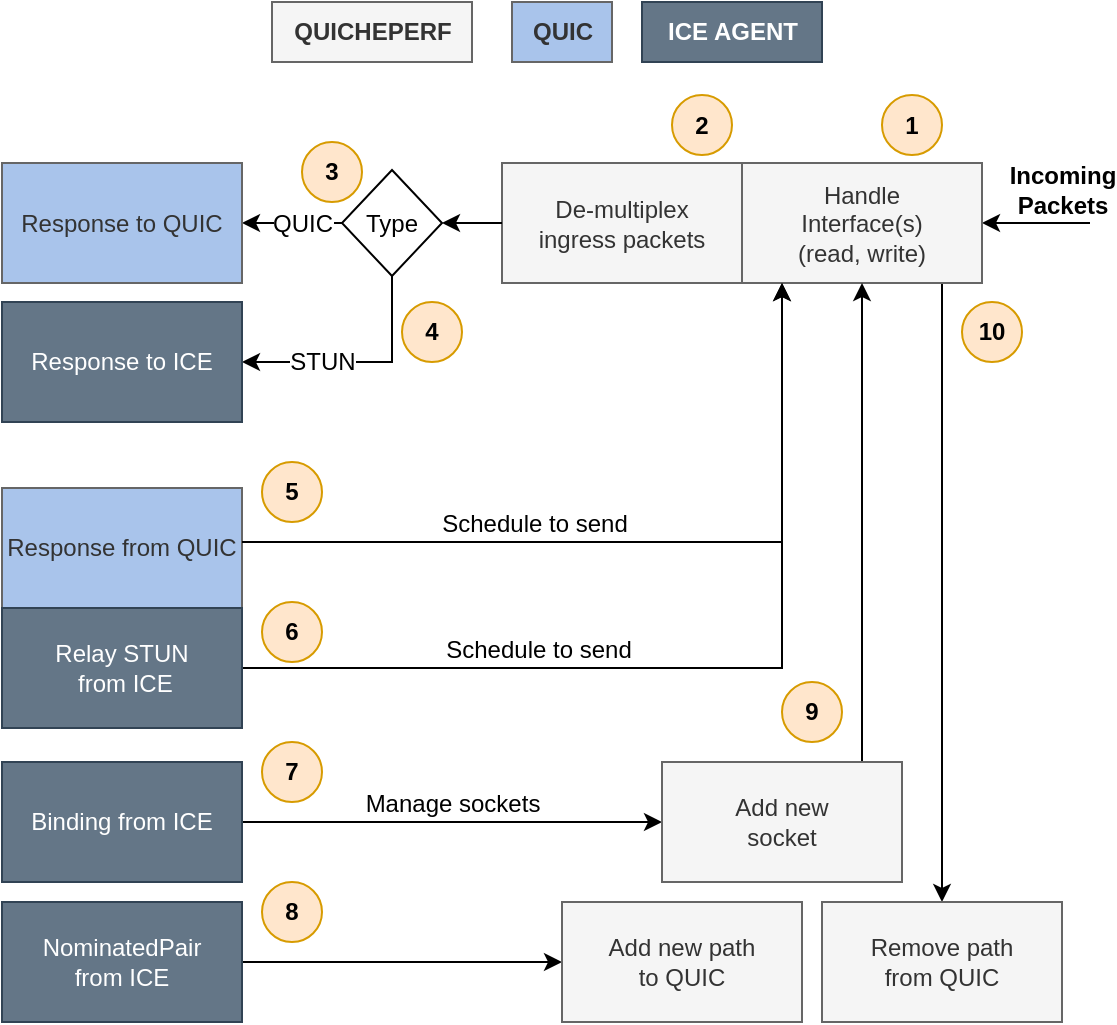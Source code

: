 <mxfile version="24.4.8" type="device">
  <diagram name="Page-1" id="0gJbcg0XPNFQ-sTSEnto">
    <mxGraphModel dx="1689" dy="444" grid="1" gridSize="10" guides="1" tooltips="1" connect="1" arrows="1" fold="1" page="1" pageScale="1" pageWidth="850" pageHeight="1100" math="0" shadow="0">
      <root>
        <mxCell id="0" />
        <mxCell id="1" parent="0" />
        <mxCell id="5U8ytU4bZrLR5_oLVIPA-13" value="&lt;div&gt;Incoming&lt;/div&gt;&lt;div&gt;Packets&lt;br&gt;&lt;/div&gt;" style="edgeStyle=orthogonalEdgeStyle;rounded=0;orthogonalLoop=1;jettySize=auto;html=1;startArrow=classic;startFill=1;fontStyle=1;fontSize=12;verticalAlign=bottom;endArrow=none;endFill=0;labelPosition=center;verticalLabelPosition=top;align=center;" edge="1" parent="1" source="5U8ytU4bZrLR5_oLVIPA-4">
          <mxGeometry x="0.487" relative="1" as="geometry">
            <mxPoint x="414" y="190.5" as="targetPoint" />
            <mxPoint as="offset" />
          </mxGeometry>
        </mxCell>
        <mxCell id="5U8ytU4bZrLR5_oLVIPA-64" style="edgeStyle=orthogonalEdgeStyle;rounded=0;orthogonalLoop=1;jettySize=auto;html=1;" edge="1" parent="1" source="5U8ytU4bZrLR5_oLVIPA-4" target="5U8ytU4bZrLR5_oLVIPA-47">
          <mxGeometry relative="1" as="geometry">
            <Array as="points">
              <mxPoint x="340" y="300" />
              <mxPoint x="340" y="300" />
            </Array>
          </mxGeometry>
        </mxCell>
        <mxCell id="5U8ytU4bZrLR5_oLVIPA-4" value="Handle&lt;br&gt;&lt;div&gt;Interface(s)&lt;/div&gt;&lt;div&gt;(read, write)&lt;br&gt;&lt;/div&gt;" style="rounded=0;whiteSpace=wrap;html=1;fillColor=#f5f5f5;fontColor=#333333;strokeColor=#666666;" vertex="1" parent="1">
          <mxGeometry x="240" y="160.5" width="120" height="60" as="geometry" />
        </mxCell>
        <mxCell id="5U8ytU4bZrLR5_oLVIPA-20" value="1" style="ellipse;whiteSpace=wrap;html=1;aspect=fixed;fontSize=12;fontStyle=1;fillColor=#ffe6cc;strokeColor=#d79b00;" vertex="1" parent="1">
          <mxGeometry x="310" y="126.5" width="30" height="30" as="geometry" />
        </mxCell>
        <mxCell id="5U8ytU4bZrLR5_oLVIPA-21" value="QUICHEPERF" style="text;html=1;align=center;verticalAlign=middle;resizable=0;points=[];autosize=1;strokeColor=#666666;fillColor=#f5f5f5;fontStyle=1;fontColor=#333333;" vertex="1" parent="1">
          <mxGeometry x="5" y="80" width="100" height="30" as="geometry" />
        </mxCell>
        <mxCell id="5U8ytU4bZrLR5_oLVIPA-26" value="STUN" style="edgeStyle=orthogonalEdgeStyle;rounded=0;orthogonalLoop=1;jettySize=auto;html=1;verticalAlign=middle;horizontal=1;fontSize=12;" edge="1" parent="1" source="5U8ytU4bZrLR5_oLVIPA-38" target="5U8ytU4bZrLR5_oLVIPA-24">
          <mxGeometry x="0.322" relative="1" as="geometry">
            <mxPoint x="90.0" y="207" as="targetPoint" />
            <Array as="points">
              <mxPoint x="65" y="260" />
            </Array>
            <mxPoint as="offset" />
          </mxGeometry>
        </mxCell>
        <mxCell id="5U8ytU4bZrLR5_oLVIPA-29" value="QUIC" style="edgeStyle=orthogonalEdgeStyle;rounded=0;orthogonalLoop=1;jettySize=auto;html=1;fontSize=12;" edge="1" parent="1" source="5U8ytU4bZrLR5_oLVIPA-38" target="5U8ytU4bZrLR5_oLVIPA-28">
          <mxGeometry x="-0.199" relative="1" as="geometry">
            <mxPoint x="-30" y="200" as="targetPoint" />
            <Array as="points">
              <mxPoint x="10" y="190" />
              <mxPoint x="10" y="190" />
            </Array>
            <mxPoint as="offset" />
          </mxGeometry>
        </mxCell>
        <mxCell id="5U8ytU4bZrLR5_oLVIPA-22" value="&lt;div&gt;De-multiplex&lt;/div&gt;&lt;div&gt;ingress packets&lt;br&gt;&lt;/div&gt;" style="rounded=0;whiteSpace=wrap;html=1;fillColor=#f5f5f5;fontColor=#333333;strokeColor=#666666;" vertex="1" parent="1">
          <mxGeometry x="120" y="160.5" width="120" height="60" as="geometry" />
        </mxCell>
        <mxCell id="5U8ytU4bZrLR5_oLVIPA-23" value="2" style="ellipse;whiteSpace=wrap;html=1;aspect=fixed;fontSize=12;fontStyle=1;fillColor=#ffe6cc;strokeColor=#d79b00;" vertex="1" parent="1">
          <mxGeometry x="205" y="126.5" width="30" height="30" as="geometry" />
        </mxCell>
        <mxCell id="5U8ytU4bZrLR5_oLVIPA-24" value="Response to ICE" style="rounded=0;whiteSpace=wrap;html=1;fillColor=#647687;fontColor=#ffffff;strokeColor=#314354;" vertex="1" parent="1">
          <mxGeometry x="-130" y="230" width="120" height="60" as="geometry" />
        </mxCell>
        <mxCell id="5U8ytU4bZrLR5_oLVIPA-28" value="Response to QUIC" style="rounded=0;whiteSpace=wrap;html=1;fillColor=#A9C4EB;fontColor=#333333;strokeColor=#666666;" vertex="1" parent="1">
          <mxGeometry x="-130" y="160.5" width="120" height="60" as="geometry" />
        </mxCell>
        <mxCell id="5U8ytU4bZrLR5_oLVIPA-31" value="Response from QUIC" style="rounded=0;whiteSpace=wrap;html=1;fillColor=#A9C4EB;fontColor=#333333;strokeColor=#666666;" vertex="1" parent="1">
          <mxGeometry x="-130" y="323" width="120" height="60" as="geometry" />
        </mxCell>
        <mxCell id="5U8ytU4bZrLR5_oLVIPA-33" value="6" style="ellipse;whiteSpace=wrap;html=1;aspect=fixed;fontSize=12;fontStyle=1;fillColor=#ffe6cc;strokeColor=#d79b00;" vertex="1" parent="1">
          <mxGeometry y="380" width="30" height="30" as="geometry" />
        </mxCell>
        <mxCell id="5U8ytU4bZrLR5_oLVIPA-39" value="" style="edgeStyle=orthogonalEdgeStyle;rounded=0;orthogonalLoop=1;jettySize=auto;html=1;" edge="1" parent="1" source="5U8ytU4bZrLR5_oLVIPA-22" target="5U8ytU4bZrLR5_oLVIPA-38">
          <mxGeometry relative="1" as="geometry">
            <mxPoint x="120" y="190.5" as="sourcePoint" />
            <mxPoint x="120" y="456.5" as="targetPoint" />
            <Array as="points" />
          </mxGeometry>
        </mxCell>
        <mxCell id="5U8ytU4bZrLR5_oLVIPA-38" value="Type" style="rhombus;whiteSpace=wrap;html=1;" vertex="1" parent="1">
          <mxGeometry x="40" y="164" width="50" height="53" as="geometry" />
        </mxCell>
        <mxCell id="5U8ytU4bZrLR5_oLVIPA-60" value="Manage sockets" style="edgeStyle=orthogonalEdgeStyle;rounded=0;orthogonalLoop=1;jettySize=auto;html=1;fontSize=12;verticalAlign=bottom;" edge="1" parent="1" source="5U8ytU4bZrLR5_oLVIPA-41" target="5U8ytU4bZrLR5_oLVIPA-51">
          <mxGeometry relative="1" as="geometry" />
        </mxCell>
        <mxCell id="5U8ytU4bZrLR5_oLVIPA-41" value="Binding from ICE" style="rounded=0;whiteSpace=wrap;html=1;fillColor=#647687;fontColor=#ffffff;strokeColor=#314354;" vertex="1" parent="1">
          <mxGeometry x="-130" y="460" width="120" height="60" as="geometry" />
        </mxCell>
        <mxCell id="5U8ytU4bZrLR5_oLVIPA-44" value="Schedule to send" style="edgeStyle=orthogonalEdgeStyle;rounded=0;orthogonalLoop=1;jettySize=auto;html=1;fontSize=12;verticalAlign=bottom;" edge="1" parent="1" source="5U8ytU4bZrLR5_oLVIPA-42" target="5U8ytU4bZrLR5_oLVIPA-4">
          <mxGeometry x="-0.363" relative="1" as="geometry">
            <Array as="points">
              <mxPoint x="260" y="413" />
            </Array>
            <mxPoint as="offset" />
          </mxGeometry>
        </mxCell>
        <mxCell id="5U8ytU4bZrLR5_oLVIPA-42" value="&lt;div&gt;Relay STUN&lt;/div&gt;&lt;div&gt;&amp;nbsp;from ICE&lt;/div&gt;" style="rounded=0;whiteSpace=wrap;html=1;fillColor=#647687;fontColor=#ffffff;strokeColor=#314354;" vertex="1" parent="1">
          <mxGeometry x="-130" y="383" width="120" height="60" as="geometry" />
        </mxCell>
        <mxCell id="5U8ytU4bZrLR5_oLVIPA-53" style="edgeStyle=orthogonalEdgeStyle;rounded=0;orthogonalLoop=1;jettySize=auto;html=1;" edge="1" parent="1" source="5U8ytU4bZrLR5_oLVIPA-43" target="5U8ytU4bZrLR5_oLVIPA-46">
          <mxGeometry relative="1" as="geometry">
            <Array as="points" />
          </mxGeometry>
        </mxCell>
        <mxCell id="5U8ytU4bZrLR5_oLVIPA-43" value="&lt;div&gt;NominatedPair&lt;/div&gt;&lt;div&gt;from ICE&lt;br&gt;&lt;/div&gt;" style="rounded=0;whiteSpace=wrap;html=1;fillColor=#647687;fontColor=#ffffff;strokeColor=#314354;" vertex="1" parent="1">
          <mxGeometry x="-130" y="530" width="120" height="60" as="geometry" />
        </mxCell>
        <mxCell id="5U8ytU4bZrLR5_oLVIPA-36" value="&lt;div style=&quot;font-size: 12px;&quot;&gt;Schedule to send&lt;br style=&quot;font-size: 12px;&quot;&gt;&lt;/div&gt;" style="edgeStyle=orthogonalEdgeStyle;rounded=0;orthogonalLoop=1;jettySize=auto;html=1;labelPosition=center;verticalLabelPosition=middle;align=center;verticalAlign=bottom;fontSize=12;horizontal=1;" edge="1" parent="1" source="5U8ytU4bZrLR5_oLVIPA-31" target="5U8ytU4bZrLR5_oLVIPA-4">
          <mxGeometry x="-0.272" relative="1" as="geometry">
            <mxPoint x="220" y="364" as="sourcePoint" />
            <mxPoint x="300" y="314" as="targetPoint" />
            <Array as="points">
              <mxPoint x="260" y="350" />
            </Array>
            <mxPoint as="offset" />
          </mxGeometry>
        </mxCell>
        <mxCell id="5U8ytU4bZrLR5_oLVIPA-46" value="&lt;div&gt;Add new path&lt;/div&gt;&lt;div&gt;to QUIC&lt;br&gt;&lt;/div&gt;" style="rounded=0;whiteSpace=wrap;html=1;fillColor=#f5f5f5;fontColor=#333333;strokeColor=#666666;" vertex="1" parent="1">
          <mxGeometry x="150" y="530" width="120" height="60" as="geometry" />
        </mxCell>
        <mxCell id="5U8ytU4bZrLR5_oLVIPA-47" value="&lt;div&gt;Remove path&lt;/div&gt;&lt;div&gt;from QUIC&lt;br&gt;&lt;/div&gt;" style="whiteSpace=wrap;html=1;fillColor=#f5f5f5;fontColor=#333333;strokeColor=#666666;" vertex="1" parent="1">
          <mxGeometry x="280" y="530" width="120" height="60" as="geometry" />
        </mxCell>
        <mxCell id="5U8ytU4bZrLR5_oLVIPA-52" style="edgeStyle=orthogonalEdgeStyle;rounded=0;orthogonalLoop=1;jettySize=auto;html=1;" edge="1" parent="1" source="5U8ytU4bZrLR5_oLVIPA-51" target="5U8ytU4bZrLR5_oLVIPA-4">
          <mxGeometry relative="1" as="geometry">
            <Array as="points">
              <mxPoint x="300" y="340" />
              <mxPoint x="300" y="340" />
            </Array>
          </mxGeometry>
        </mxCell>
        <mxCell id="5U8ytU4bZrLR5_oLVIPA-51" value="&lt;div&gt;Add new&lt;/div&gt;&lt;div&gt;socket&lt;br&gt;&lt;/div&gt;" style="whiteSpace=wrap;html=1;fillColor=#f5f5f5;fontColor=#333333;strokeColor=#666666;" vertex="1" parent="1">
          <mxGeometry x="200" y="460" width="120" height="60" as="geometry" />
        </mxCell>
        <mxCell id="5U8ytU4bZrLR5_oLVIPA-55" value="4" style="ellipse;whiteSpace=wrap;html=1;aspect=fixed;fontSize=12;fontStyle=1;fillColor=#ffe6cc;strokeColor=#d79b00;" vertex="1" parent="1">
          <mxGeometry x="70" y="230" width="30" height="30" as="geometry" />
        </mxCell>
        <mxCell id="5U8ytU4bZrLR5_oLVIPA-56" value="8" style="ellipse;whiteSpace=wrap;html=1;aspect=fixed;fontSize=12;fontStyle=1;fillColor=#ffe6cc;strokeColor=#d79b00;" vertex="1" parent="1">
          <mxGeometry y="520" width="30" height="30" as="geometry" />
        </mxCell>
        <mxCell id="5U8ytU4bZrLR5_oLVIPA-57" value="3" style="ellipse;whiteSpace=wrap;html=1;aspect=fixed;fontSize=12;fontStyle=1;fillColor=#ffe6cc;strokeColor=#d79b00;" vertex="1" parent="1">
          <mxGeometry x="20" y="150" width="30" height="30" as="geometry" />
        </mxCell>
        <mxCell id="5U8ytU4bZrLR5_oLVIPA-58" value="9" style="ellipse;whiteSpace=wrap;html=1;aspect=fixed;fontSize=12;fontStyle=1;fillColor=#ffe6cc;strokeColor=#d79b00;" vertex="1" parent="1">
          <mxGeometry x="260" y="420" width="30" height="30" as="geometry" />
        </mxCell>
        <mxCell id="5U8ytU4bZrLR5_oLVIPA-59" value="5" style="ellipse;whiteSpace=wrap;html=1;aspect=fixed;fontSize=12;fontStyle=1;fillColor=#ffe6cc;strokeColor=#d79b00;" vertex="1" parent="1">
          <mxGeometry y="310" width="30" height="30" as="geometry" />
        </mxCell>
        <mxCell id="5U8ytU4bZrLR5_oLVIPA-61" value="7" style="ellipse;whiteSpace=wrap;html=1;aspect=fixed;fontSize=12;fontStyle=1;fillColor=#ffe6cc;strokeColor=#d79b00;" vertex="1" parent="1">
          <mxGeometry y="450" width="30" height="30" as="geometry" />
        </mxCell>
        <mxCell id="5U8ytU4bZrLR5_oLVIPA-62" value="QUIC" style="text;html=1;align=center;verticalAlign=middle;resizable=0;points=[];autosize=1;strokeColor=#666666;fillColor=#A9C4EB;fontStyle=1;fontColor=#333333;" vertex="1" parent="1">
          <mxGeometry x="125" y="80" width="50" height="30" as="geometry" />
        </mxCell>
        <mxCell id="5U8ytU4bZrLR5_oLVIPA-63" value="ICE AGENT" style="text;html=1;align=center;verticalAlign=middle;resizable=0;points=[];autosize=1;strokeColor=#314354;fillColor=#647687;fontStyle=1;fontColor=#ffffff;" vertex="1" parent="1">
          <mxGeometry x="190" y="80" width="90" height="30" as="geometry" />
        </mxCell>
        <mxCell id="5U8ytU4bZrLR5_oLVIPA-65" value="10" style="ellipse;whiteSpace=wrap;html=1;aspect=fixed;fontSize=12;fontStyle=1;fillColor=#ffe6cc;strokeColor=#d79b00;" vertex="1" parent="1">
          <mxGeometry x="350" y="230" width="30" height="30" as="geometry" />
        </mxCell>
      </root>
    </mxGraphModel>
  </diagram>
</mxfile>
